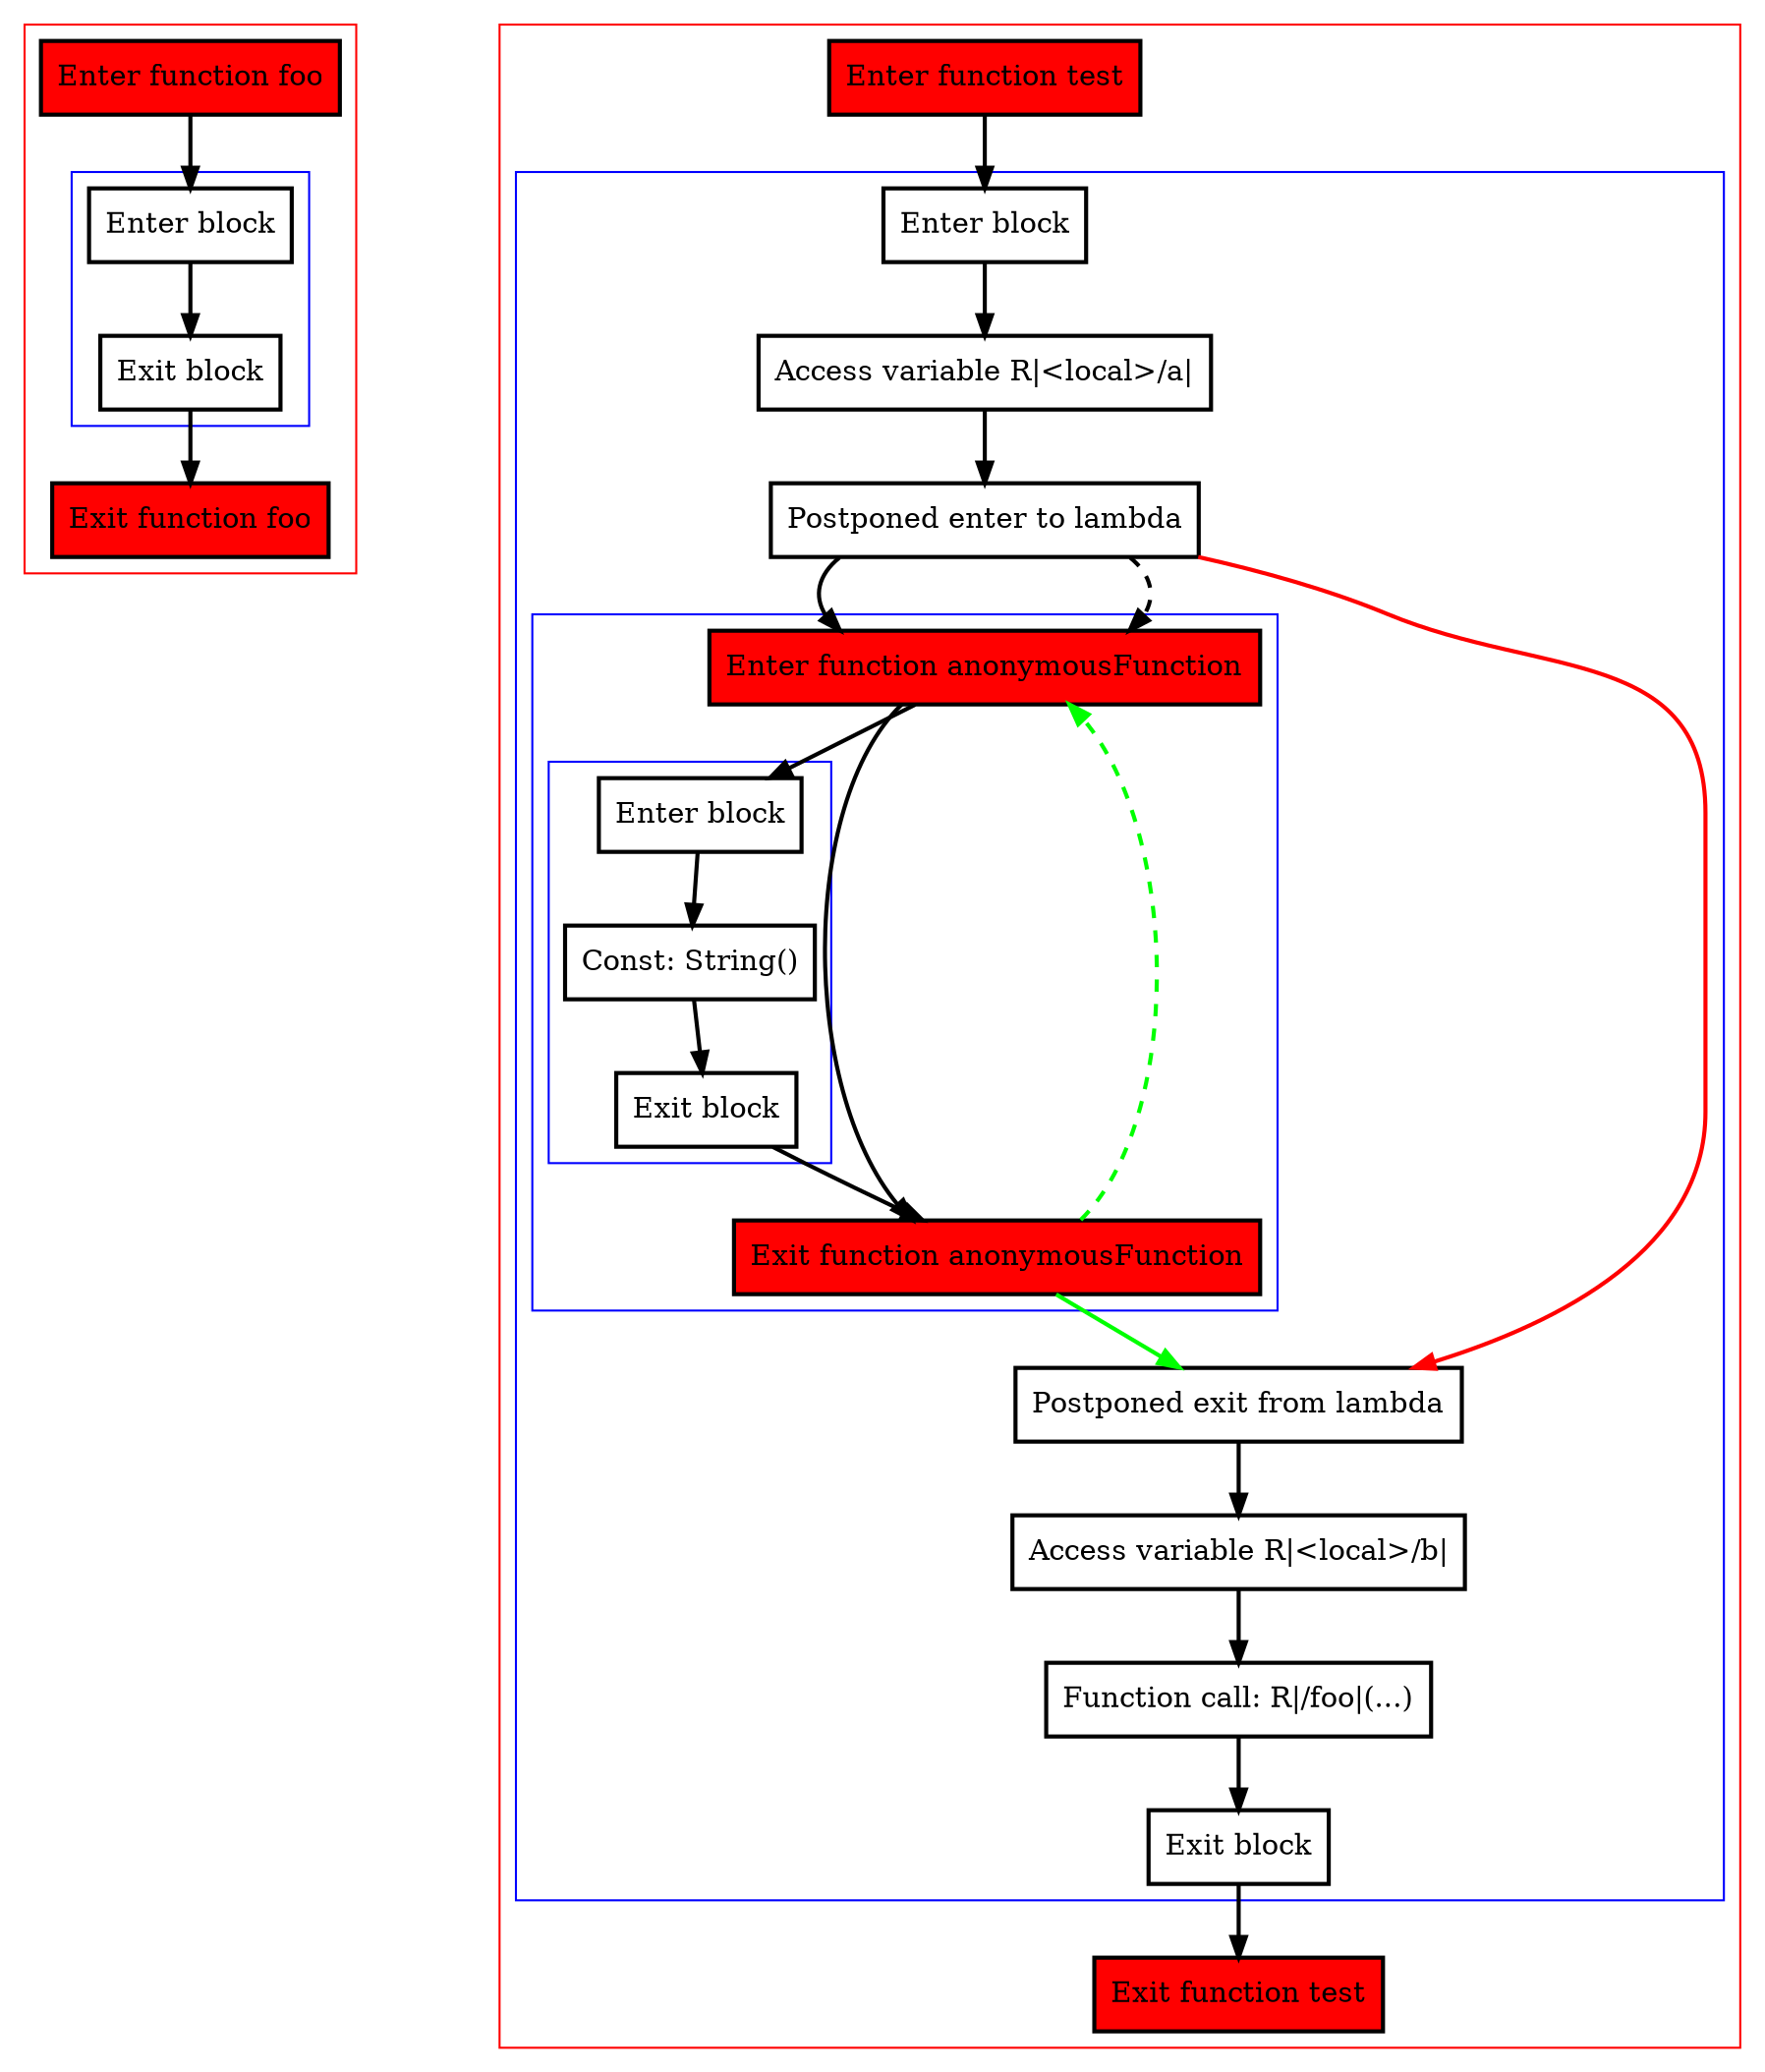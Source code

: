digraph postponedLambdas_kt {
    graph [nodesep=3]
    node [shape=box penwidth=2]
    edge [penwidth=2]

    subgraph cluster_0 {
        color=red
        0 [label="Enter function foo" style="filled" fillcolor=red];
        subgraph cluster_1 {
            color=blue
            1 [label="Enter block"];
            2 [label="Exit block"];
        }
        3 [label="Exit function foo" style="filled" fillcolor=red];
    }
    0 -> {1};
    1 -> {2};
    2 -> {3};

    subgraph cluster_2 {
        color=red
        4 [label="Enter function test" style="filled" fillcolor=red];
        subgraph cluster_3 {
            color=blue
            5 [label="Enter block"];
            6 [label="Access variable R|<local>/a|"];
            7 [label="Postponed enter to lambda"];
            subgraph cluster_4 {
                color=blue
                13 [label="Enter function anonymousFunction" style="filled" fillcolor=red];
                subgraph cluster_5 {
                    color=blue
                    14 [label="Enter block"];
                    15 [label="Const: String()"];
                    16 [label="Exit block"];
                }
                17 [label="Exit function anonymousFunction" style="filled" fillcolor=red];
            }
            8 [label="Postponed exit from lambda"];
            9 [label="Access variable R|<local>/b|"];
            10 [label="Function call: R|/foo|(...)"];
            11 [label="Exit block"];
        }
        12 [label="Exit function test" style="filled" fillcolor=red];
    }
    4 -> {5};
    5 -> {6};
    6 -> {7};
    7 -> {13};
    7 -> {8} [color=red];
    7 -> {13} [style=dashed];
    8 -> {9};
    9 -> {10};
    10 -> {11};
    11 -> {12};
    13 -> {17 14};
    14 -> {15};
    15 -> {16};
    16 -> {17};
    17 -> {8} [color=green];
    17 -> {13} [color=green style=dashed];

}
